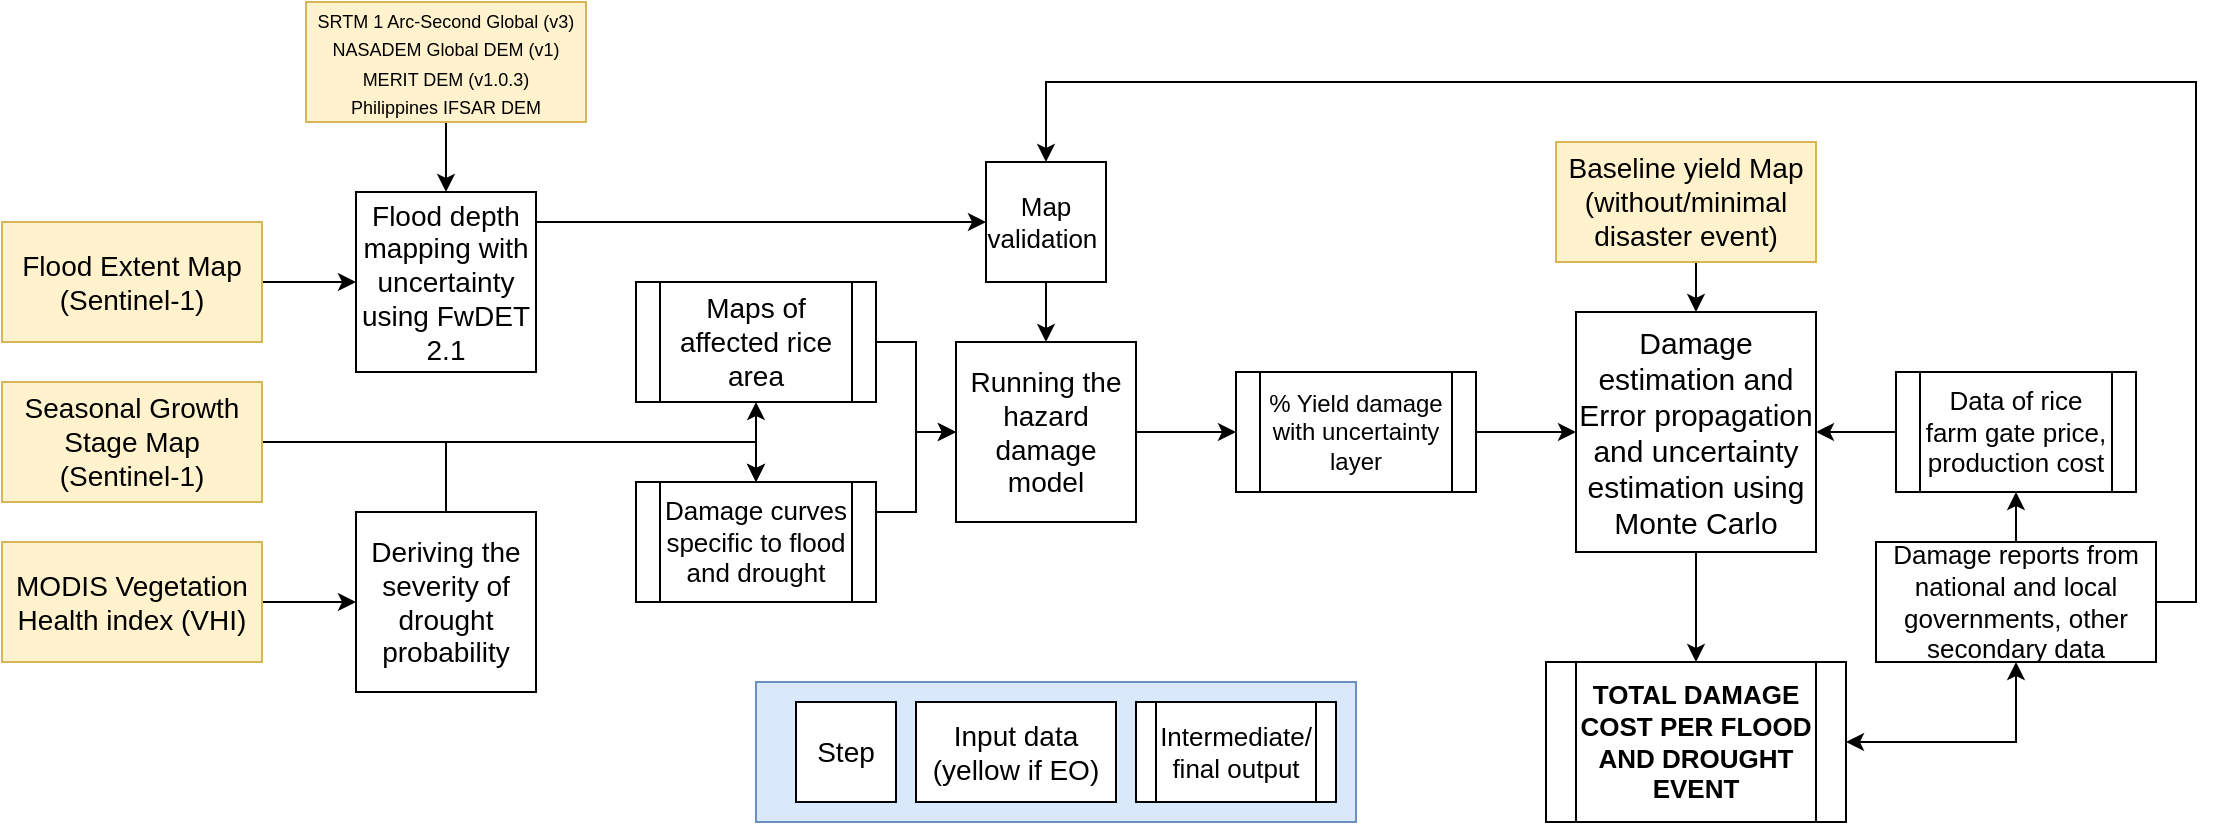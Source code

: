 <mxfile version="27.1.5">
  <diagram name="Page-1" id="1KVz1v-lmnu2UD438DBs">
    <mxGraphModel dx="2938" dy="1146" grid="1" gridSize="10" guides="1" tooltips="1" connect="1" arrows="1" fold="1" page="1" pageScale="1" pageWidth="850" pageHeight="1100" math="0" shadow="0">
      <root>
        <mxCell id="0" />
        <mxCell id="1" parent="0" />
        <mxCell id="CKC33R4wWAwpJ6xkKlqQ-30" style="edgeStyle=orthogonalEdgeStyle;rounded=0;orthogonalLoop=1;jettySize=auto;html=1;exitX=1;exitY=0.5;exitDx=0;exitDy=0;entryX=0.5;entryY=1;entryDx=0;entryDy=0;" edge="1" parent="1" source="CKC33R4wWAwpJ6xkKlqQ-2" target="CKC33R4wWAwpJ6xkKlqQ-18">
          <mxGeometry relative="1" as="geometry" />
        </mxCell>
        <mxCell id="CKC33R4wWAwpJ6xkKlqQ-31" style="edgeStyle=orthogonalEdgeStyle;rounded=0;orthogonalLoop=1;jettySize=auto;html=1;exitX=1;exitY=0.5;exitDx=0;exitDy=0;entryX=0.5;entryY=0;entryDx=0;entryDy=0;" edge="1" parent="1" source="CKC33R4wWAwpJ6xkKlqQ-2" target="CKC33R4wWAwpJ6xkKlqQ-14">
          <mxGeometry relative="1" as="geometry" />
        </mxCell>
        <mxCell id="CKC33R4wWAwpJ6xkKlqQ-2" value="&lt;font style=&quot;font-size: 14px;&quot;&gt;Seasonal Growth Stage Map (Sentinel-1)&lt;/font&gt;" style="rounded=0;whiteSpace=wrap;html=1;fillColor=#fff2cc;strokeColor=#d6b656;" vertex="1" parent="1">
          <mxGeometry x="323" y="270" width="130" height="60" as="geometry" />
        </mxCell>
        <mxCell id="CKC33R4wWAwpJ6xkKlqQ-27" style="edgeStyle=orthogonalEdgeStyle;rounded=0;orthogonalLoop=1;jettySize=auto;html=1;exitX=1;exitY=0.5;exitDx=0;exitDy=0;entryX=0;entryY=0.5;entryDx=0;entryDy=0;" edge="1" parent="1" source="CKC33R4wWAwpJ6xkKlqQ-3" target="CKC33R4wWAwpJ6xkKlqQ-12">
          <mxGeometry relative="1" as="geometry" />
        </mxCell>
        <mxCell id="CKC33R4wWAwpJ6xkKlqQ-3" value="&lt;font style=&quot;font-size: 14px;&quot;&gt;Flood Extent Map (Sentinel-1)&lt;/font&gt;" style="rounded=0;whiteSpace=wrap;html=1;fillColor=#fff2cc;strokeColor=#d6b656;" vertex="1" parent="1">
          <mxGeometry x="323" y="190" width="130" height="60" as="geometry" />
        </mxCell>
        <mxCell id="CKC33R4wWAwpJ6xkKlqQ-28" style="edgeStyle=orthogonalEdgeStyle;rounded=0;orthogonalLoop=1;jettySize=auto;html=1;exitX=1;exitY=0.5;exitDx=0;exitDy=0;entryX=0;entryY=0.5;entryDx=0;entryDy=0;" edge="1" parent="1" source="CKC33R4wWAwpJ6xkKlqQ-4" target="CKC33R4wWAwpJ6xkKlqQ-17">
          <mxGeometry relative="1" as="geometry" />
        </mxCell>
        <mxCell id="CKC33R4wWAwpJ6xkKlqQ-4" value="&lt;font style=&quot;font-size: 14px;&quot;&gt;MODIS Vegetation Health index (VHI)&lt;/font&gt;" style="rounded=0;whiteSpace=wrap;html=1;fillColor=#fff2cc;strokeColor=#d6b656;" vertex="1" parent="1">
          <mxGeometry x="323" y="350" width="130" height="60" as="geometry" />
        </mxCell>
        <mxCell id="CKC33R4wWAwpJ6xkKlqQ-26" style="edgeStyle=orthogonalEdgeStyle;rounded=0;orthogonalLoop=1;jettySize=auto;html=1;exitX=0.5;exitY=1;exitDx=0;exitDy=0;entryX=0.5;entryY=0;entryDx=0;entryDy=0;" edge="1" parent="1" source="CKC33R4wWAwpJ6xkKlqQ-6" target="CKC33R4wWAwpJ6xkKlqQ-12">
          <mxGeometry relative="1" as="geometry" />
        </mxCell>
        <mxCell id="CKC33R4wWAwpJ6xkKlqQ-6" value="&lt;div&gt;&lt;font style=&quot;font-size: 9px;&quot;&gt;SRTM 1 Arc-Second Global (v3)&lt;/font&gt;&lt;/div&gt;&lt;div&gt;&lt;font style=&quot;font-size: 9px;&quot;&gt;NASADEM Global DEM (v1)&lt;/font&gt;&lt;/div&gt;&lt;div&gt;&lt;font style=&quot;font-size: 9px;&quot;&gt;MERIT DEM (v1.0.3)&lt;/font&gt;&lt;/div&gt;&lt;div&gt;&lt;font style=&quot;font-size: 9px;&quot;&gt;Philippines IFSAR DEM&lt;/font&gt;&lt;/div&gt;" style="rounded=0;whiteSpace=wrap;html=1;fillColor=#fff2cc;strokeColor=#d6b656;" vertex="1" parent="1">
          <mxGeometry x="475" y="80" width="140" height="60" as="geometry" />
        </mxCell>
        <mxCell id="CKC33R4wWAwpJ6xkKlqQ-51" style="edgeStyle=orthogonalEdgeStyle;rounded=0;orthogonalLoop=1;jettySize=auto;html=1;exitX=0.5;exitY=1;exitDx=0;exitDy=0;entryX=0.5;entryY=0;entryDx=0;entryDy=0;" edge="1" parent="1" source="CKC33R4wWAwpJ6xkKlqQ-10" target="CKC33R4wWAwpJ6xkKlqQ-24">
          <mxGeometry relative="1" as="geometry" />
        </mxCell>
        <mxCell id="CKC33R4wWAwpJ6xkKlqQ-10" value="&lt;font style=&quot;font-size: 15px;&quot;&gt;Damage estimation and Error propagation and uncertainty estimation using Monte Carlo&lt;/font&gt;" style="whiteSpace=wrap;html=1;aspect=fixed;" vertex="1" parent="1">
          <mxGeometry x="1110" y="235" width="120" height="120" as="geometry" />
        </mxCell>
        <mxCell id="CKC33R4wWAwpJ6xkKlqQ-37" style="edgeStyle=orthogonalEdgeStyle;rounded=0;orthogonalLoop=1;jettySize=auto;html=1;exitX=1;exitY=0.25;exitDx=0;exitDy=0;entryX=0;entryY=0.5;entryDx=0;entryDy=0;" edge="1" parent="1" source="CKC33R4wWAwpJ6xkKlqQ-12" target="CKC33R4wWAwpJ6xkKlqQ-21">
          <mxGeometry relative="1" as="geometry">
            <Array as="points">
              <mxPoint x="590" y="190" />
            </Array>
          </mxGeometry>
        </mxCell>
        <mxCell id="CKC33R4wWAwpJ6xkKlqQ-12" value="&lt;font style=&quot;font-size: 14px;&quot;&gt;Flood depth mapping with uncertainty using FwDET 2.1&lt;/font&gt;" style="whiteSpace=wrap;html=1;aspect=fixed;" vertex="1" parent="1">
          <mxGeometry x="500" y="175" width="90" height="90" as="geometry" />
        </mxCell>
        <mxCell id="CKC33R4wWAwpJ6xkKlqQ-33" style="edgeStyle=orthogonalEdgeStyle;rounded=0;orthogonalLoop=1;jettySize=auto;html=1;exitX=1;exitY=0.25;exitDx=0;exitDy=0;entryX=0;entryY=0.5;entryDx=0;entryDy=0;" edge="1" parent="1" source="CKC33R4wWAwpJ6xkKlqQ-14" target="CKC33R4wWAwpJ6xkKlqQ-20">
          <mxGeometry relative="1" as="geometry" />
        </mxCell>
        <mxCell id="CKC33R4wWAwpJ6xkKlqQ-14" value="&lt;font style=&quot;font-size: 13px;&quot;&gt;Damage curves specific to flood and drought&lt;/font&gt;" style="shape=process;whiteSpace=wrap;html=1;backgroundOutline=1;" vertex="1" parent="1">
          <mxGeometry x="640" y="320" width="120" height="60" as="geometry" />
        </mxCell>
        <mxCell id="CKC33R4wWAwpJ6xkKlqQ-41" style="edgeStyle=orthogonalEdgeStyle;rounded=0;orthogonalLoop=1;jettySize=auto;html=1;exitX=0.5;exitY=0;exitDx=0;exitDy=0;entryX=0.5;entryY=0;entryDx=0;entryDy=0;" edge="1" parent="1" source="CKC33R4wWAwpJ6xkKlqQ-17" target="CKC33R4wWAwpJ6xkKlqQ-14">
          <mxGeometry relative="1" as="geometry" />
        </mxCell>
        <mxCell id="CKC33R4wWAwpJ6xkKlqQ-17" value="&lt;font style=&quot;font-size: 14px;&quot;&gt;Deriving the severity of drought probability&lt;/font&gt;" style="whiteSpace=wrap;html=1;aspect=fixed;" vertex="1" parent="1">
          <mxGeometry x="500" y="335" width="90" height="90" as="geometry" />
        </mxCell>
        <mxCell id="CKC33R4wWAwpJ6xkKlqQ-32" style="edgeStyle=orthogonalEdgeStyle;rounded=0;orthogonalLoop=1;jettySize=auto;html=1;exitX=1;exitY=0.5;exitDx=0;exitDy=0;entryX=0;entryY=0.5;entryDx=0;entryDy=0;" edge="1" parent="1" source="CKC33R4wWAwpJ6xkKlqQ-18" target="CKC33R4wWAwpJ6xkKlqQ-20">
          <mxGeometry relative="1" as="geometry" />
        </mxCell>
        <mxCell id="CKC33R4wWAwpJ6xkKlqQ-18" value="&lt;font style=&quot;font-size: 14px;&quot;&gt;Maps of affected rice area&lt;/font&gt;" style="shape=process;whiteSpace=wrap;html=1;backgroundOutline=1;" vertex="1" parent="1">
          <mxGeometry x="640" y="220" width="120" height="60" as="geometry" />
        </mxCell>
        <mxCell id="CKC33R4wWAwpJ6xkKlqQ-44" style="edgeStyle=orthogonalEdgeStyle;rounded=0;orthogonalLoop=1;jettySize=auto;html=1;exitX=1;exitY=0.5;exitDx=0;exitDy=0;entryX=0;entryY=0.5;entryDx=0;entryDy=0;" edge="1" parent="1" source="CKC33R4wWAwpJ6xkKlqQ-19" target="CKC33R4wWAwpJ6xkKlqQ-10">
          <mxGeometry relative="1" as="geometry" />
        </mxCell>
        <mxCell id="CKC33R4wWAwpJ6xkKlqQ-19" value="&lt;font&gt;% Yield damage with uncertainty layer&lt;/font&gt;" style="shape=process;whiteSpace=wrap;html=1;backgroundOutline=1;" vertex="1" parent="1">
          <mxGeometry x="940" y="265" width="120" height="60" as="geometry" />
        </mxCell>
        <mxCell id="CKC33R4wWAwpJ6xkKlqQ-42" style="edgeStyle=orthogonalEdgeStyle;rounded=0;orthogonalLoop=1;jettySize=auto;html=1;exitX=1;exitY=0.5;exitDx=0;exitDy=0;entryX=0;entryY=0.5;entryDx=0;entryDy=0;" edge="1" parent="1" source="CKC33R4wWAwpJ6xkKlqQ-20" target="CKC33R4wWAwpJ6xkKlqQ-19">
          <mxGeometry relative="1" as="geometry" />
        </mxCell>
        <mxCell id="CKC33R4wWAwpJ6xkKlqQ-20" value="&lt;font style=&quot;font-size: 14px;&quot;&gt;Running the hazard damage model&lt;/font&gt;" style="whiteSpace=wrap;html=1;aspect=fixed;" vertex="1" parent="1">
          <mxGeometry x="800" y="250" width="90" height="90" as="geometry" />
        </mxCell>
        <mxCell id="CKC33R4wWAwpJ6xkKlqQ-34" style="edgeStyle=orthogonalEdgeStyle;rounded=0;orthogonalLoop=1;jettySize=auto;html=1;exitX=0.5;exitY=1;exitDx=0;exitDy=0;entryX=0.5;entryY=0;entryDx=0;entryDy=0;" edge="1" parent="1" source="CKC33R4wWAwpJ6xkKlqQ-21" target="CKC33R4wWAwpJ6xkKlqQ-20">
          <mxGeometry relative="1" as="geometry" />
        </mxCell>
        <mxCell id="CKC33R4wWAwpJ6xkKlqQ-21" value="&lt;font style=&quot;font-size: 13px;&quot;&gt;Map validation&amp;nbsp;&lt;/font&gt;" style="whiteSpace=wrap;html=1;aspect=fixed;" vertex="1" parent="1">
          <mxGeometry x="815" y="160" width="60" height="60" as="geometry" />
        </mxCell>
        <mxCell id="CKC33R4wWAwpJ6xkKlqQ-52" style="edgeStyle=orthogonalEdgeStyle;rounded=0;orthogonalLoop=1;jettySize=auto;html=1;exitX=0.5;exitY=1;exitDx=0;exitDy=0;entryX=1;entryY=0.5;entryDx=0;entryDy=0;startArrow=classic;startFill=1;" edge="1" parent="1" source="CKC33R4wWAwpJ6xkKlqQ-22" target="CKC33R4wWAwpJ6xkKlqQ-24">
          <mxGeometry relative="1" as="geometry" />
        </mxCell>
        <mxCell id="CKC33R4wWAwpJ6xkKlqQ-59" style="edgeStyle=orthogonalEdgeStyle;rounded=0;orthogonalLoop=1;jettySize=auto;html=1;exitX=0.5;exitY=0;exitDx=0;exitDy=0;entryX=0.5;entryY=1;entryDx=0;entryDy=0;" edge="1" parent="1" source="CKC33R4wWAwpJ6xkKlqQ-22" target="CKC33R4wWAwpJ6xkKlqQ-23">
          <mxGeometry relative="1" as="geometry" />
        </mxCell>
        <mxCell id="CKC33R4wWAwpJ6xkKlqQ-62" style="edgeStyle=orthogonalEdgeStyle;rounded=0;orthogonalLoop=1;jettySize=auto;html=1;exitX=1;exitY=0.5;exitDx=0;exitDy=0;entryX=0.5;entryY=0;entryDx=0;entryDy=0;" edge="1" parent="1" source="CKC33R4wWAwpJ6xkKlqQ-22" target="CKC33R4wWAwpJ6xkKlqQ-21">
          <mxGeometry relative="1" as="geometry">
            <Array as="points">
              <mxPoint x="1420" y="380" />
              <mxPoint x="1420" y="120" />
              <mxPoint x="845" y="120" />
            </Array>
          </mxGeometry>
        </mxCell>
        <mxCell id="CKC33R4wWAwpJ6xkKlqQ-22" value="&lt;font style=&quot;font-size: 13px;&quot;&gt;Damage reports from national and local governments, other secondary data&lt;/font&gt;" style="rounded=0;whiteSpace=wrap;html=1;" vertex="1" parent="1">
          <mxGeometry x="1260" y="350" width="140" height="60" as="geometry" />
        </mxCell>
        <mxCell id="CKC33R4wWAwpJ6xkKlqQ-49" style="edgeStyle=orthogonalEdgeStyle;rounded=0;orthogonalLoop=1;jettySize=auto;html=1;exitX=0;exitY=0.5;exitDx=0;exitDy=0;entryX=1;entryY=0.5;entryDx=0;entryDy=0;" edge="1" parent="1" source="CKC33R4wWAwpJ6xkKlqQ-23" target="CKC33R4wWAwpJ6xkKlqQ-10">
          <mxGeometry relative="1" as="geometry" />
        </mxCell>
        <mxCell id="CKC33R4wWAwpJ6xkKlqQ-23" value="&lt;font style=&quot;font-size: 13px;&quot;&gt;Data of rice farm gate price, production cost&lt;/font&gt;" style="shape=process;whiteSpace=wrap;html=1;backgroundOutline=1;" vertex="1" parent="1">
          <mxGeometry x="1270" y="265" width="120" height="60" as="geometry" />
        </mxCell>
        <mxCell id="CKC33R4wWAwpJ6xkKlqQ-24" value="&lt;font style=&quot;font-size: 13px;&quot;&gt;&lt;b&gt;TOTAL DAMAGE COST PER FLOOD AND DROUGHT EVENT&lt;/b&gt;&lt;/font&gt;" style="shape=process;whiteSpace=wrap;html=1;backgroundOutline=1;" vertex="1" parent="1">
          <mxGeometry x="1095" y="410" width="150" height="80" as="geometry" />
        </mxCell>
        <mxCell id="CKC33R4wWAwpJ6xkKlqQ-50" style="edgeStyle=orthogonalEdgeStyle;rounded=0;orthogonalLoop=1;jettySize=auto;html=1;exitX=0.5;exitY=1;exitDx=0;exitDy=0;entryX=0.5;entryY=0;entryDx=0;entryDy=0;" edge="1" parent="1" source="CKC33R4wWAwpJ6xkKlqQ-25" target="CKC33R4wWAwpJ6xkKlqQ-10">
          <mxGeometry relative="1" as="geometry" />
        </mxCell>
        <mxCell id="CKC33R4wWAwpJ6xkKlqQ-25" value="&lt;font style=&quot;font-size: 14px;&quot;&gt;Baseline yield Map (without/minimal disaster event)&lt;/font&gt;" style="rounded=0;whiteSpace=wrap;html=1;fillColor=#fff2cc;strokeColor=#d6b656;" vertex="1" parent="1">
          <mxGeometry x="1100" y="150" width="130" height="60" as="geometry" />
        </mxCell>
        <mxCell id="CKC33R4wWAwpJ6xkKlqQ-60" value="" style="group" vertex="1" connectable="0" parent="1">
          <mxGeometry x="700" y="420" width="300" height="70" as="geometry" />
        </mxCell>
        <mxCell id="CKC33R4wWAwpJ6xkKlqQ-58" value="" style="rounded=0;whiteSpace=wrap;html=1;labelBackgroundColor=default;fillColor=#dae8fc;strokeColor=#6c8ebf;" vertex="1" parent="CKC33R4wWAwpJ6xkKlqQ-60">
          <mxGeometry width="300" height="70" as="geometry" />
        </mxCell>
        <mxCell id="CKC33R4wWAwpJ6xkKlqQ-53" value="&lt;font style=&quot;font-size: 14px;&quot;&gt;Input data (yellow if EO)&lt;/font&gt;" style="rounded=0;whiteSpace=wrap;html=1;" vertex="1" parent="CKC33R4wWAwpJ6xkKlqQ-60">
          <mxGeometry x="80" y="10" width="100" height="50" as="geometry" />
        </mxCell>
        <mxCell id="CKC33R4wWAwpJ6xkKlqQ-54" value="&lt;font style=&quot;font-size: 13px;&quot;&gt;Intermediate/ final output&lt;/font&gt;" style="shape=process;whiteSpace=wrap;html=1;backgroundOutline=1;" vertex="1" parent="CKC33R4wWAwpJ6xkKlqQ-60">
          <mxGeometry x="190" y="10" width="100" height="50" as="geometry" />
        </mxCell>
        <mxCell id="CKC33R4wWAwpJ6xkKlqQ-55" value="&lt;font style=&quot;font-size: 14px;&quot;&gt;Step&lt;/font&gt;" style="whiteSpace=wrap;html=1;aspect=fixed;" vertex="1" parent="CKC33R4wWAwpJ6xkKlqQ-60">
          <mxGeometry x="20" y="10" width="50" height="50" as="geometry" />
        </mxCell>
      </root>
    </mxGraphModel>
  </diagram>
</mxfile>
